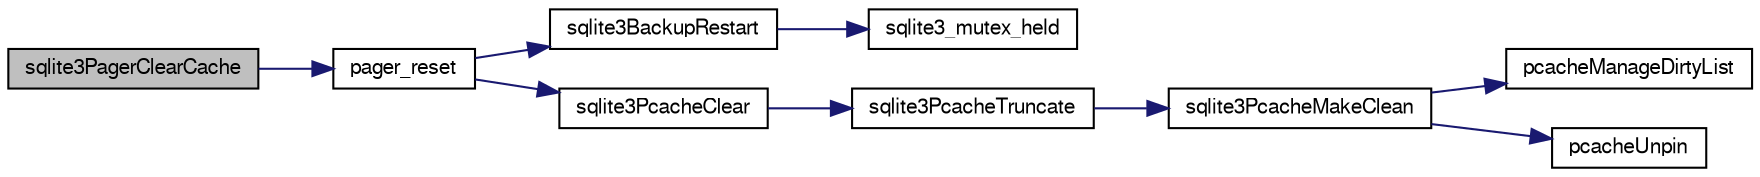 digraph "sqlite3PagerClearCache"
{
  edge [fontname="FreeSans",fontsize="10",labelfontname="FreeSans",labelfontsize="10"];
  node [fontname="FreeSans",fontsize="10",shape=record];
  rankdir="LR";
  Node624297 [label="sqlite3PagerClearCache",height=0.2,width=0.4,color="black", fillcolor="grey75", style="filled", fontcolor="black"];
  Node624297 -> Node624298 [color="midnightblue",fontsize="10",style="solid",fontname="FreeSans"];
  Node624298 [label="pager_reset",height=0.2,width=0.4,color="black", fillcolor="white", style="filled",URL="$sqlite3_8c.html#a80434ecc2e0b58eea05c79b1690be582"];
  Node624298 -> Node624299 [color="midnightblue",fontsize="10",style="solid",fontname="FreeSans"];
  Node624299 [label="sqlite3BackupRestart",height=0.2,width=0.4,color="black", fillcolor="white", style="filled",URL="$sqlite3_8c.html#a51c915452a70527bce99483f8eac02b8"];
  Node624299 -> Node624300 [color="midnightblue",fontsize="10",style="solid",fontname="FreeSans"];
  Node624300 [label="sqlite3_mutex_held",height=0.2,width=0.4,color="black", fillcolor="white", style="filled",URL="$sqlite3_8c.html#acf77da68932b6bc163c5e68547ecc3e7"];
  Node624298 -> Node624301 [color="midnightblue",fontsize="10",style="solid",fontname="FreeSans"];
  Node624301 [label="sqlite3PcacheClear",height=0.2,width=0.4,color="black", fillcolor="white", style="filled",URL="$sqlite3_8c.html#ae4bcea77d6c756c9ad6ef25739172928"];
  Node624301 -> Node624302 [color="midnightblue",fontsize="10",style="solid",fontname="FreeSans"];
  Node624302 [label="sqlite3PcacheTruncate",height=0.2,width=0.4,color="black", fillcolor="white", style="filled",URL="$sqlite3_8c.html#aa25da46a83609c408a14977a087af782"];
  Node624302 -> Node624303 [color="midnightblue",fontsize="10",style="solid",fontname="FreeSans"];
  Node624303 [label="sqlite3PcacheMakeClean",height=0.2,width=0.4,color="black", fillcolor="white", style="filled",URL="$sqlite3_8c.html#ac00d8abc5cdfaa4da090c03d2b24711c"];
  Node624303 -> Node624304 [color="midnightblue",fontsize="10",style="solid",fontname="FreeSans"];
  Node624304 [label="pcacheManageDirtyList",height=0.2,width=0.4,color="black", fillcolor="white", style="filled",URL="$sqlite3_8c.html#aae9bc2ddff700c30e5f9c80d531d6acc"];
  Node624303 -> Node624305 [color="midnightblue",fontsize="10",style="solid",fontname="FreeSans"];
  Node624305 [label="pcacheUnpin",height=0.2,width=0.4,color="black", fillcolor="white", style="filled",URL="$sqlite3_8c.html#a76530dde0f26366c0614d713daf9859c"];
}

